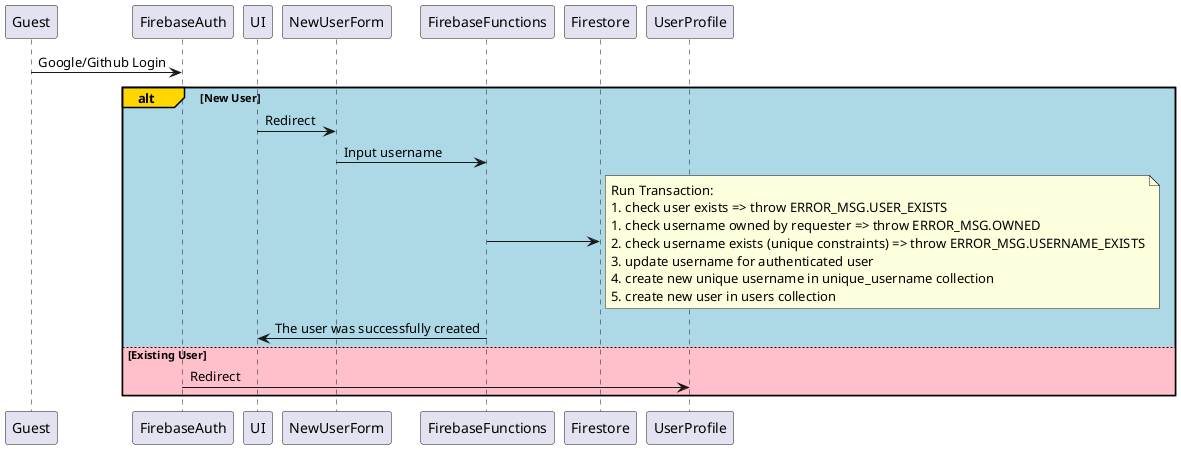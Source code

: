 @startuml CreateNewSocialAuthenticatedUserFlow

Guest -> FirebaseAuth: Google/Github Login

alt#Gold #LightBlue New User

  UI -> NewUserForm: Redirect

  NewUserForm -> FirebaseFunctions: Input username

  FirebaseFunctions -> Firestore
  note right
    Run Transaction:
    1. check user exists => throw ERROR_MSG.USER_EXISTS
    1. check username owned by requester => throw ERROR_MSG.OWNED
    2. check username exists (unique constraints) => throw ERROR_MSG.USERNAME_EXISTS
    3. update username for authenticated user
    4. create new unique username in unique_username collection
    5. create new user in users collection
  end note

  FirebaseFunctions -> UI: The user was successfully created

else #Pink Existing User

  FirebaseAuth -> UserProfile: Redirect

end
@enduml
